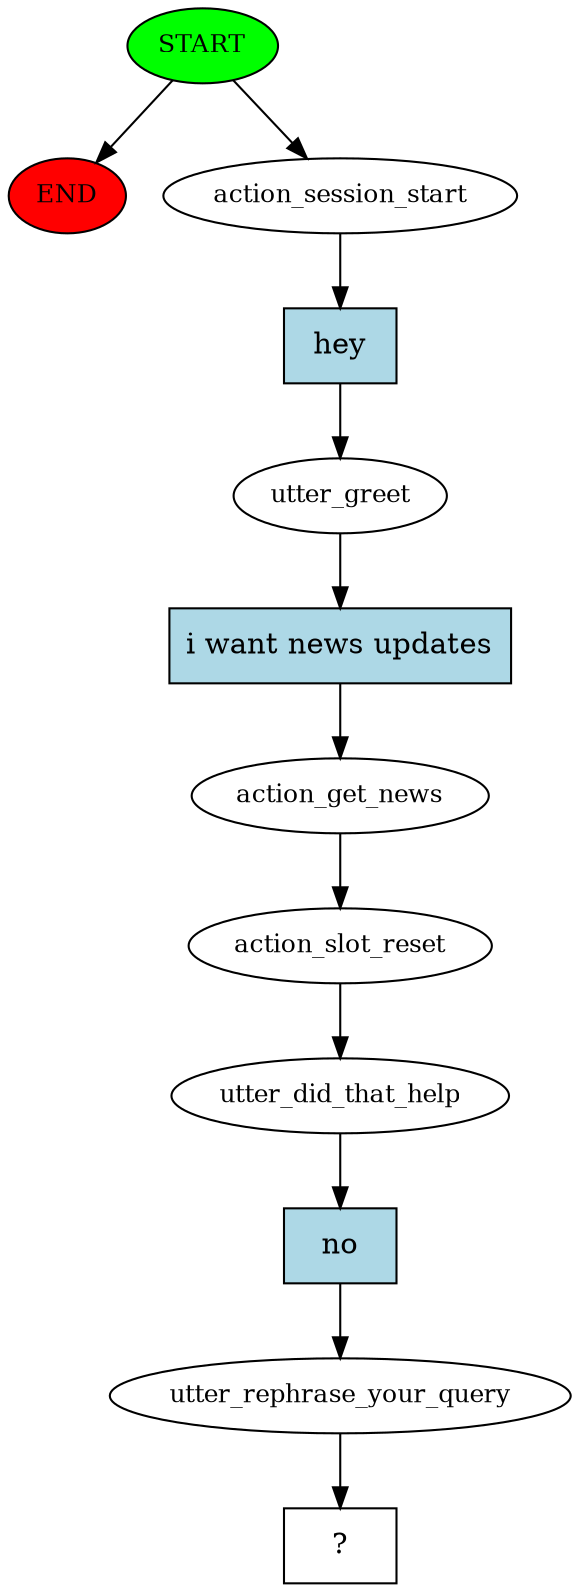 digraph  {
0 [class="start active", fillcolor=green, fontsize=12, label=START, style=filled];
"-1" [class=end, fillcolor=red, fontsize=12, label=END, style=filled];
1 [class=active, fontsize=12, label=action_session_start];
2 [class=active, fontsize=12, label=utter_greet];
3 [class=active, fontsize=12, label=action_get_news];
4 [class=active, fontsize=12, label=action_slot_reset];
5 [class=active, fontsize=12, label=utter_did_that_help];
6 [class=active, fontsize=12, label=utter_rephrase_your_query];
7 [class="intent dashed active", label="  ?  ", shape=rect];
8 [class="intent active", fillcolor=lightblue, label=hey, shape=rect, style=filled];
9 [class="intent active", fillcolor=lightblue, label="i want news updates", shape=rect, style=filled];
10 [class="intent active", fillcolor=lightblue, label=no, shape=rect, style=filled];
0 -> "-1"  [class="", key=NONE, label=""];
0 -> 1  [class=active, key=NONE, label=""];
1 -> 8  [class=active, key=0];
2 -> 9  [class=active, key=0];
3 -> 4  [class=active, key=NONE, label=""];
4 -> 5  [class=active, key=NONE, label=""];
5 -> 10  [class=active, key=0];
6 -> 7  [class=active, key=NONE, label=""];
8 -> 2  [class=active, key=0];
9 -> 3  [class=active, key=0];
10 -> 6  [class=active, key=0];
}
